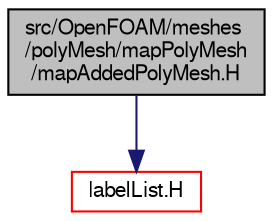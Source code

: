 digraph "src/OpenFOAM/meshes/polyMesh/mapPolyMesh/mapAddedPolyMesh.H"
{
  bgcolor="transparent";
  edge [fontname="FreeSans",fontsize="10",labelfontname="FreeSans",labelfontsize="10"];
  node [fontname="FreeSans",fontsize="10",shape=record];
  Node0 [label="src/OpenFOAM/meshes\l/polyMesh/mapPolyMesh\l/mapAddedPolyMesh.H",height=0.2,width=0.4,color="black", fillcolor="grey75", style="filled", fontcolor="black"];
  Node0 -> Node1 [color="midnightblue",fontsize="10",style="solid",fontname="FreeSans"];
  Node1 [label="labelList.H",height=0.2,width=0.4,color="red",URL="$a12380.html"];
}
